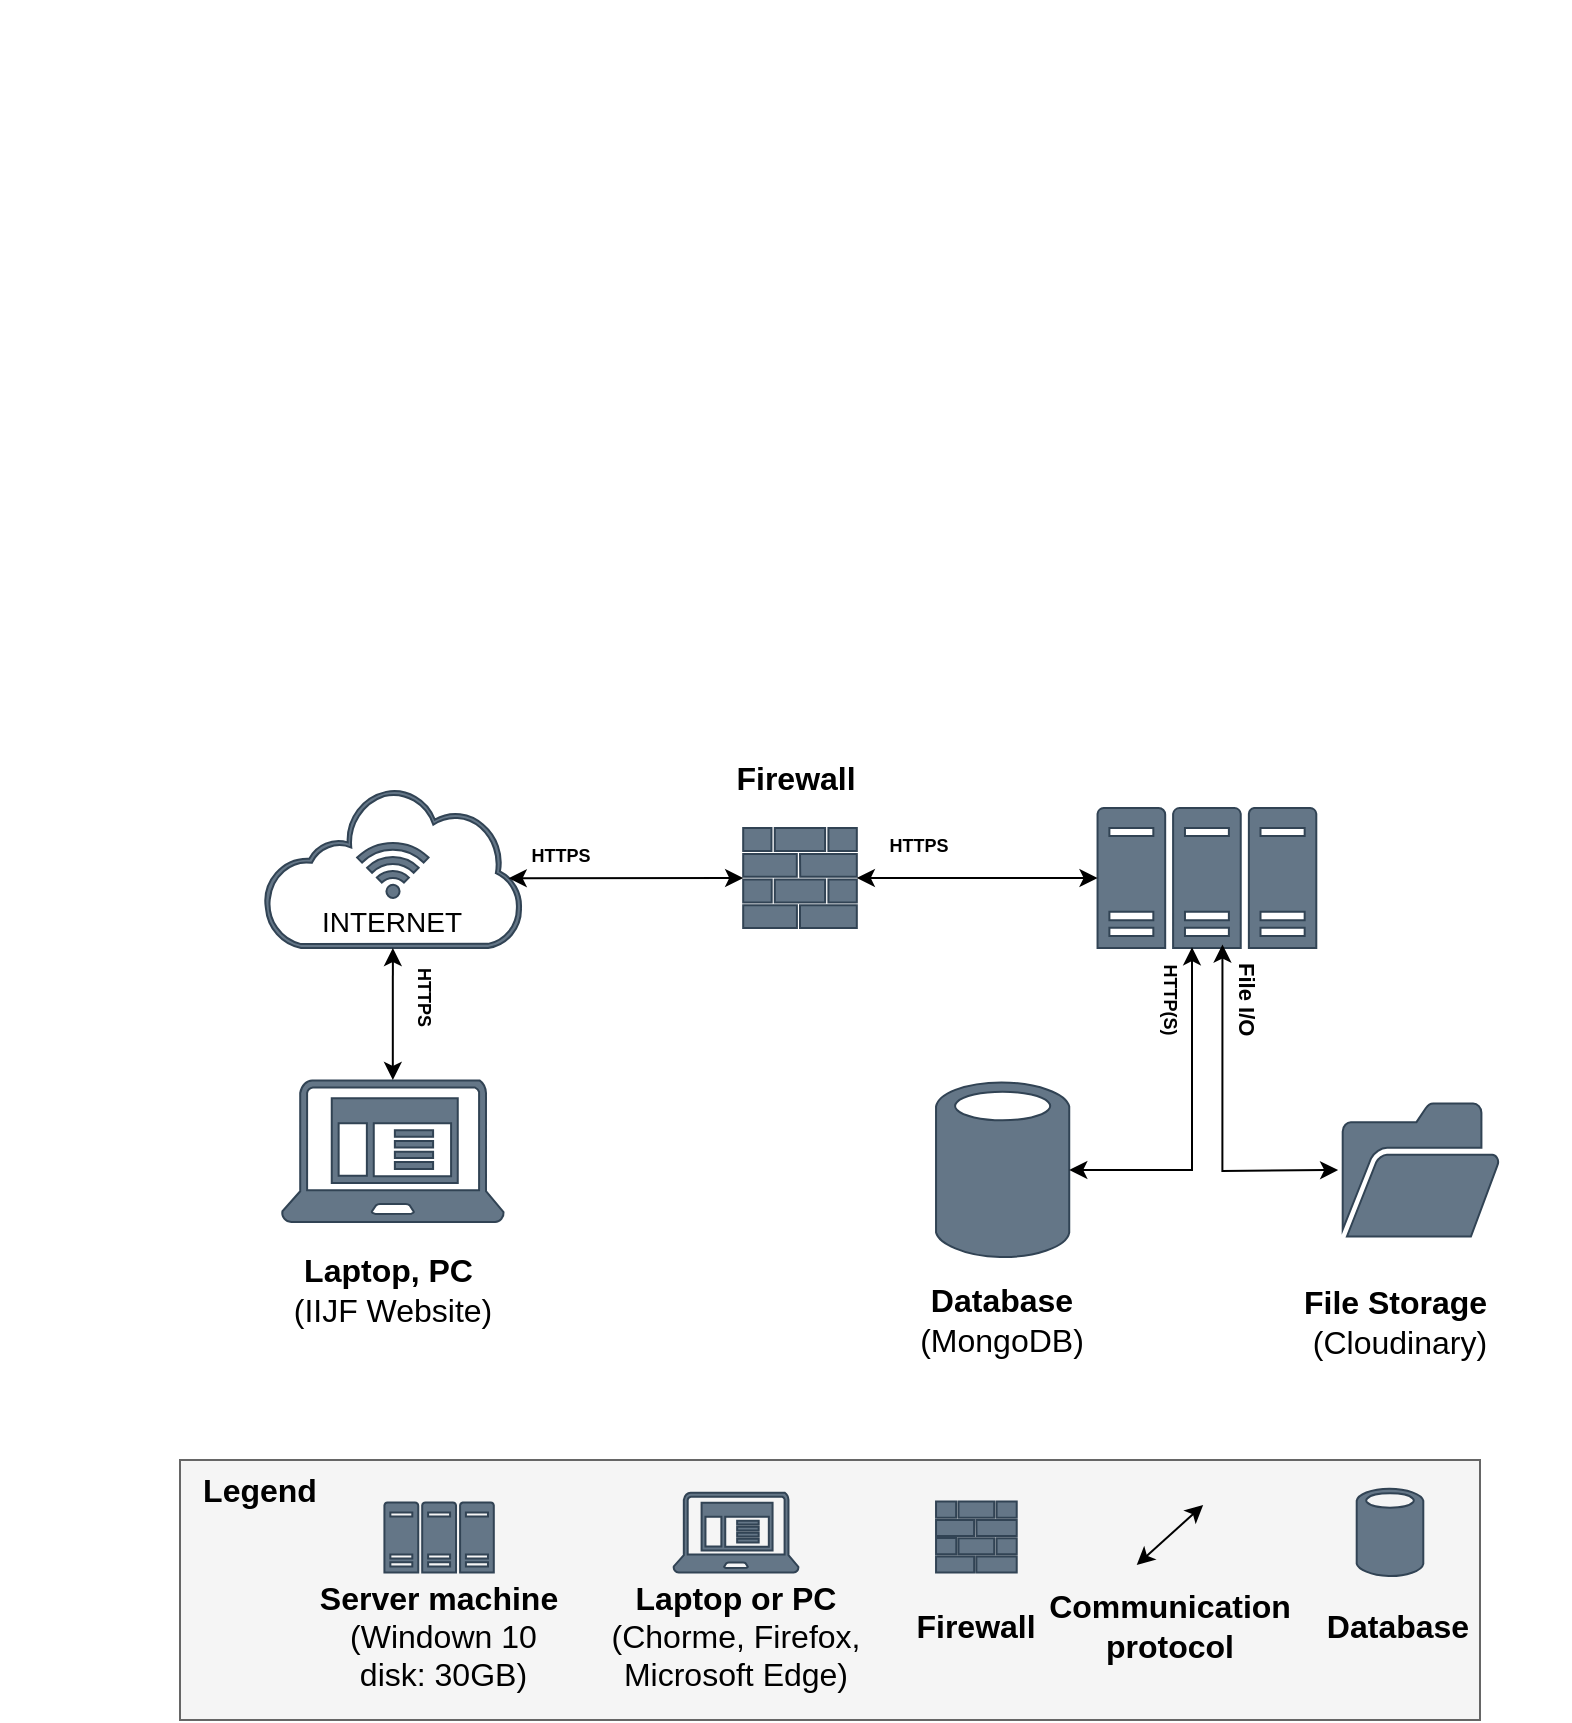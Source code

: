 <mxfile version="24.3.1" type="device">
  <diagram name="Trang-1" id="ES6ybIctiGi0EwjYnvGL">
    <mxGraphModel dx="1434" dy="749" grid="1" gridSize="10" guides="1" tooltips="1" connect="1" arrows="1" fold="1" page="1" pageScale="1" pageWidth="827" pageHeight="1169" math="0" shadow="0">
      <root>
        <mxCell id="0" />
        <mxCell id="1" parent="0" />
        <mxCell id="WZ_NhQCUnQF3fm7AklZf-1" value="" style="html=1;strokeColor=none;resizeWidth=1;resizeHeight=1;fillColor=none;part=1;connectable=0;allowArrows=0;deletable=0;whiteSpace=wrap;fontStyle=1;fontSize=13;" vertex="1" parent="1">
          <mxGeometry x="90" y="890" width="20" as="geometry" />
        </mxCell>
        <mxCell id="WZ_NhQCUnQF3fm7AklZf-2" value="" style="sketch=0;aspect=fixed;pointerEvents=1;shadow=0;dashed=0;html=1;strokeColor=#314354;labelPosition=center;verticalLabelPosition=bottom;verticalAlign=top;align=center;fillColor=#647687;shape=mxgraph.mscae.enterprise.client_application;fontColor=#ffffff;fontStyle=0;fontSize=16;" vertex="1" parent="1">
          <mxGeometry x="230.95" y="1430" width="110.94" height="71" as="geometry" />
        </mxCell>
        <mxCell id="WZ_NhQCUnQF3fm7AklZf-3" value="" style="sketch=0;aspect=fixed;pointerEvents=1;shadow=0;dashed=0;html=1;strokeColor=#314354;labelPosition=center;verticalLabelPosition=bottom;verticalAlign=top;align=center;fillColor=#647687;shape=mxgraph.mscae.enterprise.internet_hollow;fontColor=#ffffff;fontStyle=0;fontSize=16;" vertex="1" parent="1">
          <mxGeometry x="221.91" y="1284" width="129.03" height="80" as="geometry" />
        </mxCell>
        <mxCell id="WZ_NhQCUnQF3fm7AklZf-4" value="" style="sketch=0;aspect=fixed;pointerEvents=1;shadow=0;dashed=0;html=1;strokeColor=#314354;labelPosition=center;verticalLabelPosition=bottom;verticalAlign=top;align=center;fillColor=#647687;shape=mxgraph.mscae.enterprise.wireless_connection;direction=north;fontColor=#ffffff;fontStyle=0;fontSize=16;" vertex="1" parent="1">
          <mxGeometry x="268.57" y="1309" width="35.71" height="30" as="geometry" />
        </mxCell>
        <mxCell id="WZ_NhQCUnQF3fm7AklZf-5" value="" style="sketch=0;aspect=fixed;pointerEvents=1;shadow=0;dashed=0;html=1;strokeColor=#314354;labelPosition=center;verticalLabelPosition=bottom;verticalAlign=top;align=center;fillColor=#647687;shape=mxgraph.mscae.enterprise.firewall;fontColor=#ffffff;fontStyle=0;fontSize=16;" vertex="1" parent="1">
          <mxGeometry x="461.59" y="1304" width="56.82" height="50" as="geometry" />
        </mxCell>
        <mxCell id="WZ_NhQCUnQF3fm7AklZf-6" value="" style="sketch=0;aspect=fixed;pointerEvents=1;shadow=0;dashed=0;html=1;strokeColor=#314354;labelPosition=center;verticalLabelPosition=bottom;verticalAlign=top;align=center;fillColor=#647687;shape=mxgraph.mscae.enterprise.server_farm;fontColor=#ffffff;fontStyle=0;fontSize=16;" vertex="1" parent="1">
          <mxGeometry x="638.77" y="1294" width="109.38" height="70" as="geometry" />
        </mxCell>
        <mxCell id="WZ_NhQCUnQF3fm7AklZf-7" value="" style="sketch=0;aspect=fixed;pointerEvents=1;shadow=0;dashed=0;html=1;strokeColor=#314354;labelPosition=center;verticalLabelPosition=bottom;verticalAlign=top;align=center;fillColor=#647687;shape=mxgraph.mscae.enterprise.database_generic;fontColor=#ffffff;fontStyle=0;fontSize=16;" vertex="1" parent="1">
          <mxGeometry x="558.02" y="1430" width="66.6" height="90" as="geometry" />
        </mxCell>
        <mxCell id="WZ_NhQCUnQF3fm7AklZf-8" value="" style="endArrow=classic;html=1;rounded=0;exitX=1;exitY=0.5;exitDx=0;exitDy=0;exitPerimeter=0;fontStyle=0;edgeStyle=elbowEdgeStyle;fontSize=16;startArrow=classic;entryX=0.429;entryY=0.994;entryDx=0;entryDy=0;entryPerimeter=0;" edge="1" parent="1" source="WZ_NhQCUnQF3fm7AklZf-7" target="WZ_NhQCUnQF3fm7AklZf-6">
          <mxGeometry width="50" height="50" relative="1" as="geometry">
            <mxPoint x="721.85" y="1519" as="sourcePoint" />
            <mxPoint x="768" y="1320" as="targetPoint" />
            <Array as="points">
              <mxPoint x="686" y="1420" />
            </Array>
          </mxGeometry>
        </mxCell>
        <mxCell id="WZ_NhQCUnQF3fm7AklZf-9" value="" style="endArrow=classic;html=1;rounded=0;exitX=0.949;exitY=0.564;exitDx=0;exitDy=0;exitPerimeter=0;entryX=0;entryY=0.5;entryDx=0;entryDy=0;entryPerimeter=0;fontStyle=0;fontSize=16;startArrow=classic;" edge="1" parent="1" source="WZ_NhQCUnQF3fm7AklZf-3" target="WZ_NhQCUnQF3fm7AklZf-5">
          <mxGeometry width="50" height="50" relative="1" as="geometry">
            <mxPoint x="517.85" y="1386" as="sourcePoint" />
            <mxPoint x="567.85" y="1336" as="targetPoint" />
          </mxGeometry>
        </mxCell>
        <mxCell id="WZ_NhQCUnQF3fm7AklZf-10" value="HTTPS" style="text;html=1;strokeColor=none;fillColor=none;align=center;verticalAlign=middle;whiteSpace=wrap;rounded=0;fontStyle=1;fontSize=9;" vertex="1" parent="1">
          <mxGeometry x="350.94" y="1309" width="39.11" height="18" as="geometry" />
        </mxCell>
        <mxCell id="WZ_NhQCUnQF3fm7AklZf-11" value="" style="endArrow=classic;html=1;rounded=0;fontStyle=0;fontSize=16;startArrow=classic;entryX=0.5;entryY=0;entryDx=0;entryDy=0;entryPerimeter=0;exitX=0.5;exitY=1;exitDx=0;exitDy=0;exitPerimeter=0;" edge="1" parent="1" source="WZ_NhQCUnQF3fm7AklZf-3" target="WZ_NhQCUnQF3fm7AklZf-2">
          <mxGeometry width="50" height="50" relative="1" as="geometry">
            <mxPoint x="340" y="1390" as="sourcePoint" />
            <mxPoint x="420" y="1220" as="targetPoint" />
          </mxGeometry>
        </mxCell>
        <mxCell id="WZ_NhQCUnQF3fm7AklZf-12" value="&lt;b&gt;Laptop, PC&amp;nbsp;&lt;/b&gt;&lt;br&gt;(IIJF Website)" style="text;html=1;strokeColor=none;fillColor=none;align=center;verticalAlign=middle;whiteSpace=wrap;rounded=0;fontStyle=0;fontSize=16;" vertex="1" parent="1">
          <mxGeometry x="225.14" y="1520" width="122.55" height="30" as="geometry" />
        </mxCell>
        <mxCell id="WZ_NhQCUnQF3fm7AklZf-13" value="" style="endArrow=classic;html=1;rounded=0;exitX=1;exitY=0.5;exitDx=0;exitDy=0;exitPerimeter=0;entryX=0;entryY=0.5;entryDx=0;entryDy=0;entryPerimeter=0;fontStyle=0;fontSize=16;startArrow=classic;" edge="1" parent="1" source="WZ_NhQCUnQF3fm7AklZf-5" target="WZ_NhQCUnQF3fm7AklZf-6">
          <mxGeometry width="50" height="50" relative="1" as="geometry">
            <mxPoint x="677.4" y="1360.81" as="sourcePoint" />
            <mxPoint x="795.4" y="1360.81" as="targetPoint" />
          </mxGeometry>
        </mxCell>
        <mxCell id="WZ_NhQCUnQF3fm7AklZf-14" value="HTTP(S)" style="text;html=1;strokeColor=none;fillColor=none;align=center;verticalAlign=middle;whiteSpace=wrap;rounded=0;fontStyle=1;fontSize=9;rotation=90;" vertex="1" parent="1">
          <mxGeometry x="644.97" y="1375" width="60" height="30" as="geometry" />
        </mxCell>
        <mxCell id="WZ_NhQCUnQF3fm7AklZf-15" value="&lt;span style=&quot;font-size: 16px;&quot;&gt;Firewall&lt;/span&gt;" style="text;html=1;strokeColor=none;fillColor=none;align=center;verticalAlign=middle;whiteSpace=wrap;rounded=0;fontStyle=1;fontSize=16;" vertex="1" parent="1">
          <mxGeometry x="458.41" y="1264" width="60" height="30" as="geometry" />
        </mxCell>
        <mxCell id="WZ_NhQCUnQF3fm7AklZf-16" value="INTERNET" style="text;html=1;strokeColor=none;fillColor=none;align=center;verticalAlign=middle;whiteSpace=wrap;rounded=0;fontStyle=0;fontSize=14;" vertex="1" parent="1">
          <mxGeometry x="256.43" y="1336" width="60" height="30" as="geometry" />
        </mxCell>
        <mxCell id="WZ_NhQCUnQF3fm7AklZf-17" value="" style="rounded=0;whiteSpace=wrap;html=1;fontSize=16;fontStyle=0;fillColor=#f5f5f5;fontColor=#333333;strokeColor=#666666;" vertex="1" parent="1">
          <mxGeometry x="180" y="1620" width="650" height="130" as="geometry" />
        </mxCell>
        <mxCell id="WZ_NhQCUnQF3fm7AklZf-18" value="&lt;span style=&quot;font-size: 16px;&quot;&gt;&lt;b&gt;Legend&lt;/b&gt;&lt;/span&gt;" style="text;html=1;strokeColor=none;fillColor=none;align=center;verticalAlign=middle;whiteSpace=wrap;rounded=0;fontSize=16;fontStyle=0" vertex="1" parent="1">
          <mxGeometry x="190" y="1620" width="60" height="30" as="geometry" />
        </mxCell>
        <mxCell id="WZ_NhQCUnQF3fm7AklZf-19" value="File I/O" style="text;html=1;strokeColor=none;fillColor=none;align=center;verticalAlign=middle;whiteSpace=wrap;rounded=0;fontStyle=1;rotation=90;fontSize=11;" vertex="1" parent="1">
          <mxGeometry x="676.32" y="1380" width="74.62" height="20" as="geometry" />
        </mxCell>
        <mxCell id="WZ_NhQCUnQF3fm7AklZf-20" value="&lt;b&gt;Database &lt;/b&gt;&lt;br style=&quot;font-size: 16px;&quot;&gt;(MongoDB)" style="text;html=1;strokeColor=none;fillColor=none;align=center;verticalAlign=middle;whiteSpace=wrap;rounded=0;fontStyle=0;fontSize=16;" vertex="1" parent="1">
          <mxGeometry x="506.32" y="1540" width="170" height="20" as="geometry" />
        </mxCell>
        <mxCell id="WZ_NhQCUnQF3fm7AklZf-21" value="&lt;b&gt;File Storage&lt;/b&gt;&amp;nbsp;&lt;br style=&quot;border-color: var(--border-color);&quot;&gt;(Cloudinary)" style="text;html=1;strokeColor=none;fillColor=none;align=center;verticalAlign=middle;whiteSpace=wrap;rounded=0;fontStyle=0;fontSize=16;" vertex="1" parent="1">
          <mxGeometry x="704.97" y="1540" width="170" height="21" as="geometry" />
        </mxCell>
        <mxCell id="WZ_NhQCUnQF3fm7AklZf-22" value="" style="sketch=0;aspect=fixed;pointerEvents=1;shadow=0;dashed=0;html=1;strokeColor=#314354;labelPosition=center;verticalLabelPosition=bottom;verticalAlign=top;align=center;fillColor=#647687;shape=mxgraph.mscae.enterprise.server_farm;fontColor=#ffffff;fontStyle=0;fontSize=16;" vertex="1" parent="1">
          <mxGeometry x="282.21" y="1641.25" width="54.69" height="35" as="geometry" />
        </mxCell>
        <mxCell id="WZ_NhQCUnQF3fm7AklZf-23" value="&lt;span style=&quot;font-size: 16px;&quot;&gt;&lt;b&gt;Server machine&lt;/b&gt;&lt;br&gt;&lt;/span&gt;&amp;nbsp;(Windown 10&lt;div&gt;&amp;nbsp;disk: 30GB)&lt;span style=&quot;font-size: 16px;&quot;&gt;&lt;br&gt;&lt;/span&gt;&lt;/div&gt;" style="text;html=1;strokeColor=none;fillColor=none;align=center;verticalAlign=middle;whiteSpace=wrap;rounded=0;fontSize=16;fontStyle=0" vertex="1" parent="1">
          <mxGeometry x="232.06" y="1693" width="155" height="30" as="geometry" />
        </mxCell>
        <mxCell id="WZ_NhQCUnQF3fm7AklZf-24" value="" style="sketch=0;aspect=fixed;pointerEvents=1;shadow=0;dashed=0;html=1;strokeColor=#314354;labelPosition=center;verticalLabelPosition=bottom;verticalAlign=top;align=center;fillColor=#647687;shape=mxgraph.mscae.enterprise.client_application;fontColor=#ffffff;fontStyle=0;fontSize=16;" vertex="1" parent="1">
          <mxGeometry x="426.75" y="1636.25" width="62.5" height="40" as="geometry" />
        </mxCell>
        <mxCell id="WZ_NhQCUnQF3fm7AklZf-25" value="" style="endArrow=classic;html=1;rounded=0;fontSize=16;startArrow=classic;fontStyle=0" edge="1" parent="1">
          <mxGeometry width="50" height="50" relative="1" as="geometry">
            <mxPoint x="658.34" y="1672.5" as="sourcePoint" />
            <mxPoint x="691.6" y="1642.5" as="targetPoint" />
          </mxGeometry>
        </mxCell>
        <mxCell id="WZ_NhQCUnQF3fm7AklZf-26" value="&lt;span&gt;&lt;span style=&quot;font-size: 16px;&quot;&gt;&lt;b&gt;Laptop or PC&lt;/b&gt;&lt;br&gt;&lt;/span&gt;(Chorme, Firefox, Microsoft Edge)&lt;/span&gt;&lt;span style=&quot;font-size: 16px;&quot;&gt;&lt;br&gt;&lt;/span&gt;" style="text;html=1;strokeColor=none;fillColor=none;align=center;verticalAlign=middle;whiteSpace=wrap;rounded=0;fontSize=16;fontStyle=0" vertex="1" parent="1">
          <mxGeometry x="377" y="1693" width="162" height="30" as="geometry" />
        </mxCell>
        <mxCell id="WZ_NhQCUnQF3fm7AklZf-27" value="&lt;span style=&quot;font-size: 16px;&quot;&gt;&lt;b&gt;Communication&lt;br style=&quot;font-size: 16px;&quot;&gt;protocol&lt;/b&gt;&lt;br style=&quot;font-size: 16px;&quot;&gt;&lt;/span&gt;" style="text;html=1;strokeColor=none;fillColor=none;align=center;verticalAlign=middle;whiteSpace=wrap;rounded=0;fontSize=16;fontStyle=0" vertex="1" parent="1">
          <mxGeometry x="633.77" y="1688" width="82.39" height="30" as="geometry" />
        </mxCell>
        <mxCell id="WZ_NhQCUnQF3fm7AklZf-28" value="" style="sketch=0;aspect=fixed;pointerEvents=1;shadow=0;dashed=0;html=1;strokeColor=#314354;labelPosition=center;verticalLabelPosition=bottom;verticalAlign=top;align=center;fillColor=#647687;shape=mxgraph.mscae.enterprise.database_generic;fontColor=#ffffff;fontStyle=0;fontSize=16;" vertex="1" parent="1">
          <mxGeometry x="768.35" y="1633.75" width="33.3" height="45" as="geometry" />
        </mxCell>
        <mxCell id="WZ_NhQCUnQF3fm7AklZf-29" value="&lt;span style=&quot;font-size: 16px;&quot;&gt;&lt;b&gt;Database&lt;/b&gt;&lt;br style=&quot;font-size: 16px;&quot;&gt;&lt;/span&gt;" style="text;html=1;strokeColor=none;fillColor=none;align=center;verticalAlign=middle;whiteSpace=wrap;rounded=0;fontSize=16;fontStyle=0" vertex="1" parent="1">
          <mxGeometry x="748.15" y="1688" width="82.39" height="30" as="geometry" />
        </mxCell>
        <mxCell id="WZ_NhQCUnQF3fm7AklZf-30" value="" style="sketch=0;aspect=fixed;pointerEvents=1;shadow=0;dashed=0;html=1;strokeColor=#314354;labelPosition=center;verticalLabelPosition=bottom;verticalAlign=top;align=center;fillColor=#647687;shape=mxgraph.mscae.enterprise.firewall;fontColor=#ffffff;fontStyle=0;fontSize=16;" vertex="1" parent="1">
          <mxGeometry x="558.02" y="1640.75" width="40.34" height="35.5" as="geometry" />
        </mxCell>
        <mxCell id="WZ_NhQCUnQF3fm7AklZf-31" value="&lt;span style=&quot;font-size: 16px;&quot;&gt;&lt;b&gt;Firewall&lt;/b&gt;&lt;/span&gt;" style="text;html=1;strokeColor=none;fillColor=none;align=center;verticalAlign=middle;whiteSpace=wrap;rounded=0;fontStyle=0;fontSize=16;" vertex="1" parent="1">
          <mxGeometry x="548.19" y="1688" width="60" height="30" as="geometry" />
        </mxCell>
        <mxCell id="WZ_NhQCUnQF3fm7AklZf-33" value="" style="endArrow=classic;html=1;rounded=0;fontStyle=0;edgeStyle=orthogonalEdgeStyle;fontSize=16;startArrow=classic;entryX=0.571;entryY=0.975;entryDx=0;entryDy=0;entryPerimeter=0;" edge="1" parent="1" target="WZ_NhQCUnQF3fm7AklZf-6">
          <mxGeometry width="50" height="50" relative="1" as="geometry">
            <mxPoint x="759.061" y="1475" as="sourcePoint" />
            <mxPoint x="778" y="1340" as="targetPoint" />
          </mxGeometry>
        </mxCell>
        <mxCell id="WZ_NhQCUnQF3fm7AklZf-34" style="edgeStyle=elbowEdgeStyle;rounded=0;orthogonalLoop=1;jettySize=auto;html=1;entryX=0.5;entryY=1;entryDx=0;entryDy=0;entryPerimeter=0;" edge="1" parent="1" source="WZ_NhQCUnQF3fm7AklZf-2" target="WZ_NhQCUnQF3fm7AklZf-2">
          <mxGeometry relative="1" as="geometry" />
        </mxCell>
        <mxCell id="WZ_NhQCUnQF3fm7AklZf-35" value="HTTPS" style="text;html=1;strokeColor=none;fillColor=none;align=center;verticalAlign=middle;whiteSpace=wrap;rounded=0;fontStyle=1;fontSize=9;rotation=90;" vertex="1" parent="1">
          <mxGeometry x="282.21" y="1380" width="39.11" height="18" as="geometry" />
        </mxCell>
        <mxCell id="WZ_NhQCUnQF3fm7AklZf-36" value="HTTPS" style="text;html=1;strokeColor=none;fillColor=none;align=center;verticalAlign=middle;whiteSpace=wrap;rounded=0;fontStyle=1;fontSize=9;" vertex="1" parent="1">
          <mxGeometry x="530" y="1304" width="39.11" height="18" as="geometry" />
        </mxCell>
        <mxCell id="WZ_NhQCUnQF3fm7AklZf-37" value="" style="sketch=0;pointerEvents=1;shadow=0;dashed=0;html=1;strokeColor=#314354;fillColor=#647687;labelPosition=center;verticalLabelPosition=bottom;verticalAlign=top;outlineConnect=0;align=center;shape=mxgraph.office.concepts.folder_open;fontColor=#ffffff;" vertex="1" parent="1">
          <mxGeometry x="761.35" y="1441.75" width="78.65" height="66.5" as="geometry" />
        </mxCell>
      </root>
    </mxGraphModel>
  </diagram>
</mxfile>
